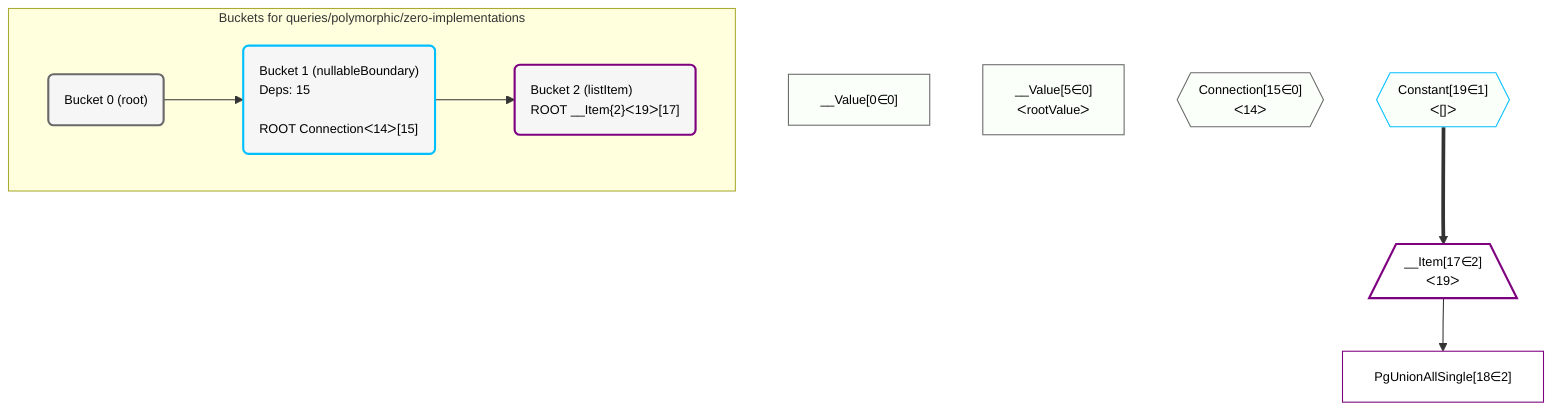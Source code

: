 %%{init: {'themeVariables': { 'fontSize': '12px'}}}%%
graph TD
    classDef path fill:#eee,stroke:#000,color:#000
    classDef plan fill:#fff,stroke-width:1px,color:#000
    classDef itemplan fill:#fff,stroke-width:2px,color:#000
    classDef unbatchedplan fill:#dff,stroke-width:1px,color:#000
    classDef sideeffectplan fill:#fcc,stroke-width:2px,color:#000
    classDef bucket fill:#f6f6f6,color:#000,stroke-width:2px,text-align:left


    %% plan dependencies
    __Value0["__Value[0∈0]"]:::plan
    __Value5["__Value[5∈0]<br />ᐸrootValueᐳ"]:::plan
    Connection15{{"Connection[15∈0]<br />ᐸ14ᐳ"}}:::plan
    Constant19{{"Constant[19∈1]<br />ᐸ[]ᐳ"}}:::plan
    __Item17[/"__Item[17∈2]<br />ᐸ19ᐳ"\]:::itemplan
    Constant19 ==> __Item17
    PgUnionAllSingle18["PgUnionAllSingle[18∈2]"]:::plan
    __Item17 --> PgUnionAllSingle18

    %% define steps

    subgraph "Buckets for queries/polymorphic/zero-implementations"
    Bucket0("Bucket 0 (root)"):::bucket
    classDef bucket0 stroke:#696969
    class Bucket0,__Value0,__Value5,Connection15 bucket0
    Bucket1("Bucket 1 (nullableBoundary)<br />Deps: 15<br /><br />ROOT Connectionᐸ14ᐳ[15]"):::bucket
    classDef bucket1 stroke:#00bfff
    class Bucket1,Constant19 bucket1
    Bucket2("Bucket 2 (listItem)<br />ROOT __Item{2}ᐸ19ᐳ[17]"):::bucket
    classDef bucket2 stroke:#7f007f
    class Bucket2,__Item17,PgUnionAllSingle18 bucket2
    Bucket0 --> Bucket1
    Bucket1 --> Bucket2
    classDef unary fill:#fafffa,borderWidth:8px
    class __Value0,__Value5,Connection15,Constant19 unary
    end